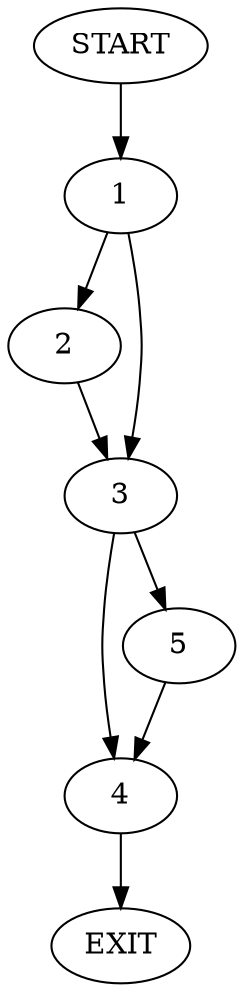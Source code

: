 digraph {
0 [label="START"]
6 [label="EXIT"]
0 -> 1
1 -> 2
1 -> 3
2 -> 3
3 -> 4
3 -> 5
5 -> 4
4 -> 6
}
